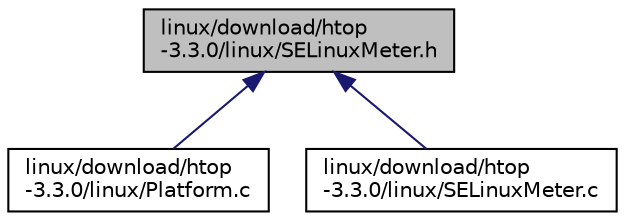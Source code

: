 digraph "linux/download/htop-3.3.0/linux/SELinuxMeter.h"
{
  edge [fontname="Helvetica",fontsize="10",labelfontname="Helvetica",labelfontsize="10"];
  node [fontname="Helvetica",fontsize="10",shape=record];
  Node37 [label="linux/download/htop\l-3.3.0/linux/SELinuxMeter.h",height=0.2,width=0.4,color="black", fillcolor="grey75", style="filled", fontcolor="black"];
  Node37 -> Node38 [dir="back",color="midnightblue",fontsize="10",style="solid"];
  Node38 [label="linux/download/htop\l-3.3.0/linux/Platform.c",height=0.2,width=0.4,color="black", fillcolor="white", style="filled",URL="$linux_2Platform_8c.html"];
  Node37 -> Node39 [dir="back",color="midnightblue",fontsize="10",style="solid"];
  Node39 [label="linux/download/htop\l-3.3.0/linux/SELinuxMeter.c",height=0.2,width=0.4,color="black", fillcolor="white", style="filled",URL="$SELinuxMeter_8c.html"];
}
